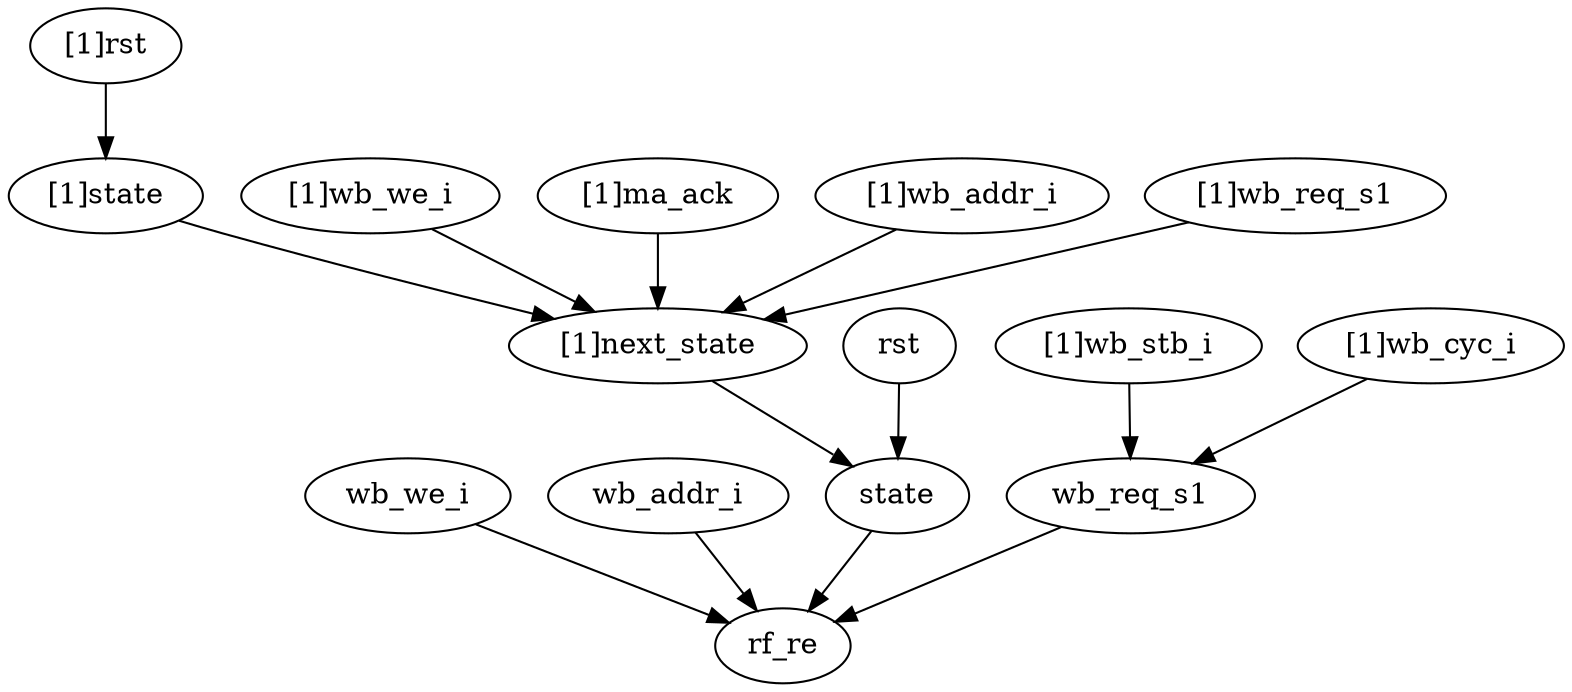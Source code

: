 strict digraph "" {
	wb_req_s1	 [complexity=3,
		importance=0.0814442713175,
		rank=0.0271480904392];
	rf_re	 [complexity=0,
		importance=0.0317161243774,
		rank=0.0];
	wb_req_s1 -> rf_re;
	wb_we_i	 [complexity=3,
		importance=0.0565801493016,
		rank=0.0188600497672];
	wb_we_i -> rf_re;
	"[1]state"	 [complexity=6,
		importance=1.74820448623,
		rank=0.291367414371];
	"[1]next_state"	 [complexity=3,
		importance=0.167797948024,
		rank=0.0559326493412];
	"[1]state" -> "[1]next_state";
	wb_addr_i	 [complexity=3,
		importance=0.0565801493016,
		rank=0.0188600497672];
	wb_addr_i -> rf_re;
	"[1]wb_we_i"	 [complexity=15,
		importance=0.696055817019,
		rank=0.0464037211346];
	"[1]wb_we_i" -> "[1]next_state";
	state	 [complexity=1,
		importance=0.101941130368,
		rank=0.101941130368];
	"[1]next_state" -> state;
	"[1]ma_ack"	 [complexity=5,
		importance=0.360459920972,
		rank=0.0720919841943];
	"[1]ma_ack" -> "[1]next_state";
	state -> rf_re;
	"[1]wb_addr_i"	 [complexity=15,
		importance=0.696055817019,
		rank=0.0464037211346];
	"[1]wb_addr_i" -> "[1]next_state";
	"[1]wb_stb_i"	 [complexity=6,
		importance=0.106308296242,
		rank=0.0177180493736];
	"[1]wb_stb_i" -> wb_req_s1;
	"[1]wb_req_s1"	 [complexity=15,
		importance=0.720919939035,
		rank=0.048061329269];
	"[1]wb_req_s1" -> "[1]next_state";
	rst	 [complexity=2,
		importance=0.22874628566,
		rank=0.11437314283];
	rst -> state;
	"[1]rst"	 [complexity=7,
		importance=3.52127299738,
		rank=0.503038999625];
	"[1]rst" -> "[1]state";
	"[1]wb_cyc_i"	 [complexity=6,
		importance=0.106308296242,
		rank=0.0177180493736];
	"[1]wb_cyc_i" -> wb_req_s1;
}
